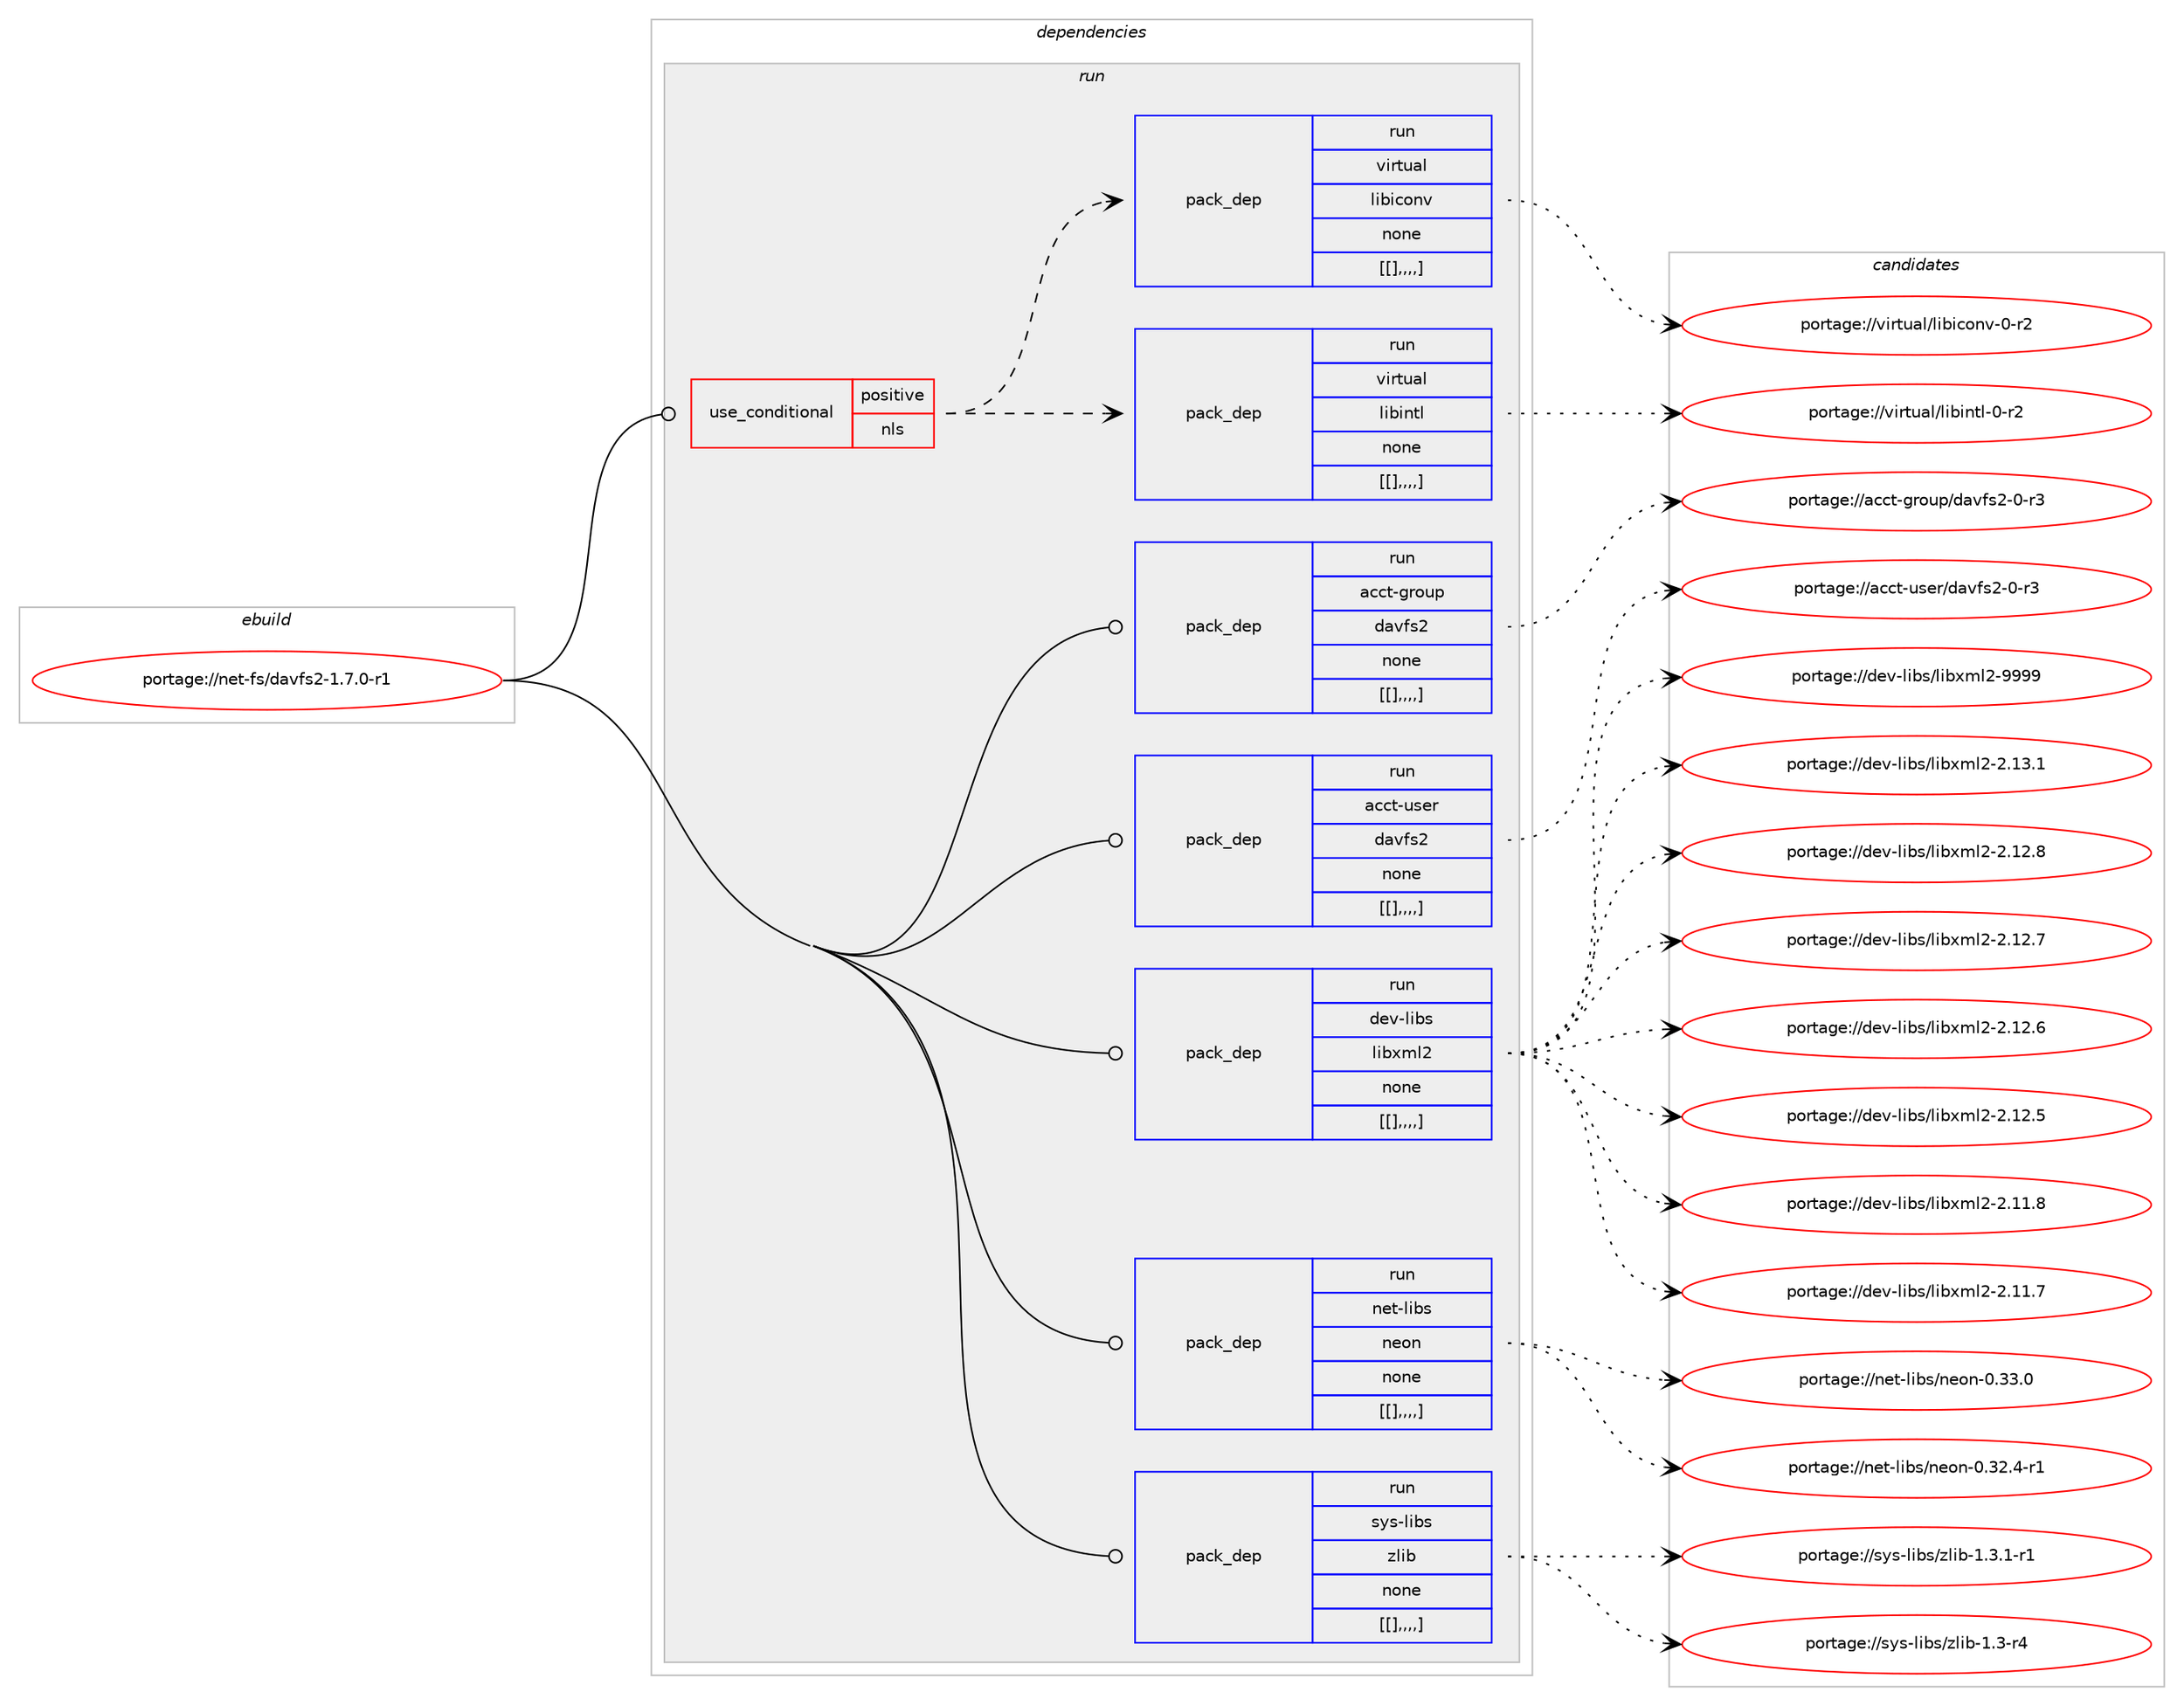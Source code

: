digraph prolog {

# *************
# Graph options
# *************

newrank=true;
concentrate=true;
compound=true;
graph [rankdir=LR,fontname=Helvetica,fontsize=10,ranksep=1.5];#, ranksep=2.5, nodesep=0.2];
edge  [arrowhead=vee];
node  [fontname=Helvetica,fontsize=10];

# **********
# The ebuild
# **********

subgraph cluster_leftcol {
color=gray;
label=<<i>ebuild</i>>;
id [label="portage://net-fs/davfs2-1.7.0-r1", color=red, width=4, href="../net-fs/davfs2-1.7.0-r1.svg"];
}

# ****************
# The dependencies
# ****************

subgraph cluster_midcol {
color=gray;
label=<<i>dependencies</i>>;
subgraph cluster_compile {
fillcolor="#eeeeee";
style=filled;
label=<<i>compile</i>>;
}
subgraph cluster_compileandrun {
fillcolor="#eeeeee";
style=filled;
label=<<i>compile and run</i>>;
}
subgraph cluster_run {
fillcolor="#eeeeee";
style=filled;
label=<<i>run</i>>;
subgraph cond94998 {
dependency366349 [label=<<TABLE BORDER="0" CELLBORDER="1" CELLSPACING="0" CELLPADDING="4"><TR><TD ROWSPAN="3" CELLPADDING="10">use_conditional</TD></TR><TR><TD>positive</TD></TR><TR><TD>nls</TD></TR></TABLE>>, shape=none, color=red];
subgraph pack268593 {
dependency366350 [label=<<TABLE BORDER="0" CELLBORDER="1" CELLSPACING="0" CELLPADDING="4" WIDTH="220"><TR><TD ROWSPAN="6" CELLPADDING="30">pack_dep</TD></TR><TR><TD WIDTH="110">run</TD></TR><TR><TD>virtual</TD></TR><TR><TD>libintl</TD></TR><TR><TD>none</TD></TR><TR><TD>[[],,,,]</TD></TR></TABLE>>, shape=none, color=blue];
}
dependency366349:e -> dependency366350:w [weight=20,style="dashed",arrowhead="vee"];
subgraph pack268594 {
dependency366351 [label=<<TABLE BORDER="0" CELLBORDER="1" CELLSPACING="0" CELLPADDING="4" WIDTH="220"><TR><TD ROWSPAN="6" CELLPADDING="30">pack_dep</TD></TR><TR><TD WIDTH="110">run</TD></TR><TR><TD>virtual</TD></TR><TR><TD>libiconv</TD></TR><TR><TD>none</TD></TR><TR><TD>[[],,,,]</TD></TR></TABLE>>, shape=none, color=blue];
}
dependency366349:e -> dependency366351:w [weight=20,style="dashed",arrowhead="vee"];
}
id:e -> dependency366349:w [weight=20,style="solid",arrowhead="odot"];
subgraph pack268595 {
dependency366352 [label=<<TABLE BORDER="0" CELLBORDER="1" CELLSPACING="0" CELLPADDING="4" WIDTH="220"><TR><TD ROWSPAN="6" CELLPADDING="30">pack_dep</TD></TR><TR><TD WIDTH="110">run</TD></TR><TR><TD>acct-group</TD></TR><TR><TD>davfs2</TD></TR><TR><TD>none</TD></TR><TR><TD>[[],,,,]</TD></TR></TABLE>>, shape=none, color=blue];
}
id:e -> dependency366352:w [weight=20,style="solid",arrowhead="odot"];
subgraph pack268596 {
dependency366353 [label=<<TABLE BORDER="0" CELLBORDER="1" CELLSPACING="0" CELLPADDING="4" WIDTH="220"><TR><TD ROWSPAN="6" CELLPADDING="30">pack_dep</TD></TR><TR><TD WIDTH="110">run</TD></TR><TR><TD>acct-user</TD></TR><TR><TD>davfs2</TD></TR><TR><TD>none</TD></TR><TR><TD>[[],,,,]</TD></TR></TABLE>>, shape=none, color=blue];
}
id:e -> dependency366353:w [weight=20,style="solid",arrowhead="odot"];
subgraph pack268597 {
dependency366354 [label=<<TABLE BORDER="0" CELLBORDER="1" CELLSPACING="0" CELLPADDING="4" WIDTH="220"><TR><TD ROWSPAN="6" CELLPADDING="30">pack_dep</TD></TR><TR><TD WIDTH="110">run</TD></TR><TR><TD>dev-libs</TD></TR><TR><TD>libxml2</TD></TR><TR><TD>none</TD></TR><TR><TD>[[],,,,]</TD></TR></TABLE>>, shape=none, color=blue];
}
id:e -> dependency366354:w [weight=20,style="solid",arrowhead="odot"];
subgraph pack268598 {
dependency366355 [label=<<TABLE BORDER="0" CELLBORDER="1" CELLSPACING="0" CELLPADDING="4" WIDTH="220"><TR><TD ROWSPAN="6" CELLPADDING="30">pack_dep</TD></TR><TR><TD WIDTH="110">run</TD></TR><TR><TD>net-libs</TD></TR><TR><TD>neon</TD></TR><TR><TD>none</TD></TR><TR><TD>[[],,,,]</TD></TR></TABLE>>, shape=none, color=blue];
}
id:e -> dependency366355:w [weight=20,style="solid",arrowhead="odot"];
subgraph pack268599 {
dependency366356 [label=<<TABLE BORDER="0" CELLBORDER="1" CELLSPACING="0" CELLPADDING="4" WIDTH="220"><TR><TD ROWSPAN="6" CELLPADDING="30">pack_dep</TD></TR><TR><TD WIDTH="110">run</TD></TR><TR><TD>sys-libs</TD></TR><TR><TD>zlib</TD></TR><TR><TD>none</TD></TR><TR><TD>[[],,,,]</TD></TR></TABLE>>, shape=none, color=blue];
}
id:e -> dependency366356:w [weight=20,style="solid",arrowhead="odot"];
}
}

# **************
# The candidates
# **************

subgraph cluster_choices {
rank=same;
color=gray;
label=<<i>candidates</i>>;

subgraph choice268593 {
color=black;
nodesep=1;
choice11810511411611797108471081059810511011610845484511450 [label="portage://virtual/libintl-0-r2", color=red, width=4,href="../virtual/libintl-0-r2.svg"];
dependency366350:e -> choice11810511411611797108471081059810511011610845484511450:w [style=dotted,weight="100"];
}
subgraph choice268594 {
color=black;
nodesep=1;
choice1181051141161179710847108105981059911111011845484511450 [label="portage://virtual/libiconv-0-r2", color=red, width=4,href="../virtual/libiconv-0-r2.svg"];
dependency366351:e -> choice1181051141161179710847108105981059911111011845484511450:w [style=dotted,weight="100"];
}
subgraph choice268595 {
color=black;
nodesep=1;
choice9799991164510311411111711247100971181021155045484511451 [label="portage://acct-group/davfs2-0-r3", color=red, width=4,href="../acct-group/davfs2-0-r3.svg"];
dependency366352:e -> choice9799991164510311411111711247100971181021155045484511451:w [style=dotted,weight="100"];
}
subgraph choice268596 {
color=black;
nodesep=1;
choice9799991164511711510111447100971181021155045484511451 [label="portage://acct-user/davfs2-0-r3", color=red, width=4,href="../acct-user/davfs2-0-r3.svg"];
dependency366353:e -> choice9799991164511711510111447100971181021155045484511451:w [style=dotted,weight="100"];
}
subgraph choice268597 {
color=black;
nodesep=1;
choice10010111845108105981154710810598120109108504557575757 [label="portage://dev-libs/libxml2-9999", color=red, width=4,href="../dev-libs/libxml2-9999.svg"];
choice100101118451081059811547108105981201091085045504649514649 [label="portage://dev-libs/libxml2-2.13.1", color=red, width=4,href="../dev-libs/libxml2-2.13.1.svg"];
choice100101118451081059811547108105981201091085045504649504656 [label="portage://dev-libs/libxml2-2.12.8", color=red, width=4,href="../dev-libs/libxml2-2.12.8.svg"];
choice100101118451081059811547108105981201091085045504649504655 [label="portage://dev-libs/libxml2-2.12.7", color=red, width=4,href="../dev-libs/libxml2-2.12.7.svg"];
choice100101118451081059811547108105981201091085045504649504654 [label="portage://dev-libs/libxml2-2.12.6", color=red, width=4,href="../dev-libs/libxml2-2.12.6.svg"];
choice100101118451081059811547108105981201091085045504649504653 [label="portage://dev-libs/libxml2-2.12.5", color=red, width=4,href="../dev-libs/libxml2-2.12.5.svg"];
choice100101118451081059811547108105981201091085045504649494656 [label="portage://dev-libs/libxml2-2.11.8", color=red, width=4,href="../dev-libs/libxml2-2.11.8.svg"];
choice100101118451081059811547108105981201091085045504649494655 [label="portage://dev-libs/libxml2-2.11.7", color=red, width=4,href="../dev-libs/libxml2-2.11.7.svg"];
dependency366354:e -> choice10010111845108105981154710810598120109108504557575757:w [style=dotted,weight="100"];
dependency366354:e -> choice100101118451081059811547108105981201091085045504649514649:w [style=dotted,weight="100"];
dependency366354:e -> choice100101118451081059811547108105981201091085045504649504656:w [style=dotted,weight="100"];
dependency366354:e -> choice100101118451081059811547108105981201091085045504649504655:w [style=dotted,weight="100"];
dependency366354:e -> choice100101118451081059811547108105981201091085045504649504654:w [style=dotted,weight="100"];
dependency366354:e -> choice100101118451081059811547108105981201091085045504649504653:w [style=dotted,weight="100"];
dependency366354:e -> choice100101118451081059811547108105981201091085045504649494656:w [style=dotted,weight="100"];
dependency366354:e -> choice100101118451081059811547108105981201091085045504649494655:w [style=dotted,weight="100"];
}
subgraph choice268598 {
color=black;
nodesep=1;
choice11010111645108105981154711010111111045484651514648 [label="portage://net-libs/neon-0.33.0", color=red, width=4,href="../net-libs/neon-0.33.0.svg"];
choice110101116451081059811547110101111110454846515046524511449 [label="portage://net-libs/neon-0.32.4-r1", color=red, width=4,href="../net-libs/neon-0.32.4-r1.svg"];
dependency366355:e -> choice11010111645108105981154711010111111045484651514648:w [style=dotted,weight="100"];
dependency366355:e -> choice110101116451081059811547110101111110454846515046524511449:w [style=dotted,weight="100"];
}
subgraph choice268599 {
color=black;
nodesep=1;
choice115121115451081059811547122108105984549465146494511449 [label="portage://sys-libs/zlib-1.3.1-r1", color=red, width=4,href="../sys-libs/zlib-1.3.1-r1.svg"];
choice11512111545108105981154712210810598454946514511452 [label="portage://sys-libs/zlib-1.3-r4", color=red, width=4,href="../sys-libs/zlib-1.3-r4.svg"];
dependency366356:e -> choice115121115451081059811547122108105984549465146494511449:w [style=dotted,weight="100"];
dependency366356:e -> choice11512111545108105981154712210810598454946514511452:w [style=dotted,weight="100"];
}
}

}
